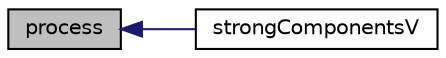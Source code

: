 digraph "process"
{
  edge [fontname="Helvetica",fontsize="10",labelfontname="Helvetica",labelfontsize="10"];
  node [fontname="Helvetica",fontsize="10",shape=record];
  rankdir="LR";
  Node1 [label="process",height=0.2,width=0.4,color="black", fillcolor="grey75", style="filled" fontcolor="black"];
  Node1 -> Node2 [dir="back",color="midnightblue",fontsize="10",style="solid",fontname="Helvetica"];
  Node2 [label="strongComponentsV",height=0.2,width=0.4,color="black", fillcolor="white", style="filled",URL="$strongComponentsV_8c.html#a40988dfbc23e7206852ea1f4e220a1f7",tooltip="postgres_connection.h "];
}
